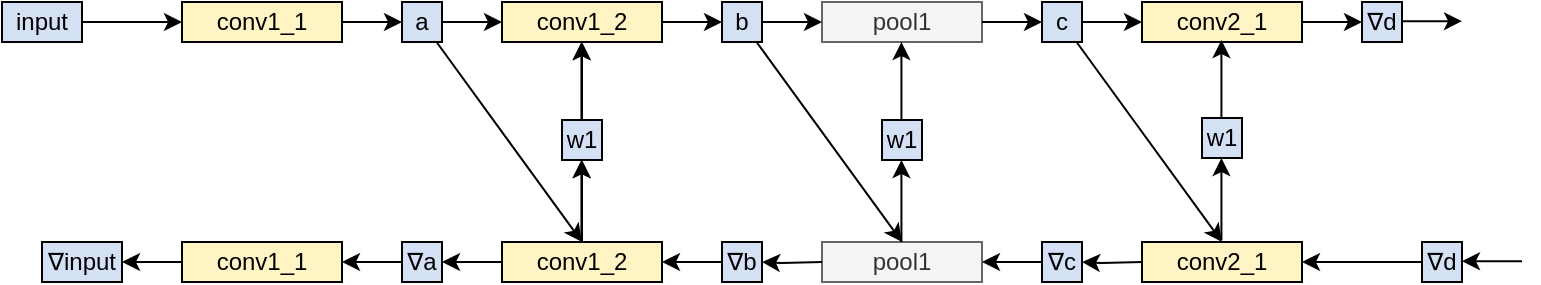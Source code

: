 <mxfile version="21.0.10" type="github">
  <diagram name="第 1 页" id="kZKIhiGgx8vQk42RSa21">
    <mxGraphModel dx="993" dy="581" grid="1" gridSize="10" guides="1" tooltips="1" connect="1" arrows="1" fold="1" page="1" pageScale="1" pageWidth="827" pageHeight="1169" math="0" shadow="0">
      <root>
        <mxCell id="0" />
        <mxCell id="1" parent="0" />
        <mxCell id="8jd2FHh-dc2UQ0hfESjN-13" style="edgeStyle=orthogonalEdgeStyle;rounded=0;orthogonalLoop=1;jettySize=auto;html=1;entryX=0;entryY=0.5;entryDx=0;entryDy=0;" edge="1" parent="1" source="8jd2FHh-dc2UQ0hfESjN-1" target="8jd2FHh-dc2UQ0hfESjN-12">
          <mxGeometry relative="1" as="geometry" />
        </mxCell>
        <mxCell id="8jd2FHh-dc2UQ0hfESjN-1" value="conv1_1" style="rounded=0;whiteSpace=wrap;html=1;fillColor=#FFF4C3;" vertex="1" parent="1">
          <mxGeometry x="280" y="140" width="80" height="20" as="geometry" />
        </mxCell>
        <mxCell id="8jd2FHh-dc2UQ0hfESjN-18" style="edgeStyle=orthogonalEdgeStyle;rounded=0;orthogonalLoop=1;jettySize=auto;html=1;entryX=0;entryY=0.5;entryDx=0;entryDy=0;" edge="1" parent="1" source="8jd2FHh-dc2UQ0hfESjN-12" target="8jd2FHh-dc2UQ0hfESjN-17">
          <mxGeometry relative="1" as="geometry" />
        </mxCell>
        <mxCell id="8jd2FHh-dc2UQ0hfESjN-56" style="rounded=0;orthogonalLoop=1;jettySize=auto;html=1;entryX=0.5;entryY=0;entryDx=0;entryDy=0;" edge="1" parent="1" source="8jd2FHh-dc2UQ0hfESjN-12" target="8jd2FHh-dc2UQ0hfESjN-40">
          <mxGeometry relative="1" as="geometry" />
        </mxCell>
        <mxCell id="8jd2FHh-dc2UQ0hfESjN-12" value="a" style="rounded=0;whiteSpace=wrap;html=1;fillColor=#D4E1F5;" vertex="1" parent="1">
          <mxGeometry x="390" y="140" width="20" height="20" as="geometry" />
        </mxCell>
        <mxCell id="8jd2FHh-dc2UQ0hfESjN-16" style="edgeStyle=orthogonalEdgeStyle;rounded=0;orthogonalLoop=1;jettySize=auto;html=1;entryX=0;entryY=0.5;entryDx=0;entryDy=0;" edge="1" parent="1" source="8jd2FHh-dc2UQ0hfESjN-14" target="8jd2FHh-dc2UQ0hfESjN-1">
          <mxGeometry relative="1" as="geometry" />
        </mxCell>
        <mxCell id="8jd2FHh-dc2UQ0hfESjN-14" value="input" style="rounded=0;whiteSpace=wrap;html=1;fillStyle=auto;fillColor=#D4E1F5;" vertex="1" parent="1">
          <mxGeometry x="190" y="140" width="40" height="20" as="geometry" />
        </mxCell>
        <mxCell id="8jd2FHh-dc2UQ0hfESjN-17" value="conv1_2" style="rounded=0;whiteSpace=wrap;html=1;fillColor=#FFF4C3;" vertex="1" parent="1">
          <mxGeometry x="440" y="140" width="80" height="20" as="geometry" />
        </mxCell>
        <mxCell id="8jd2FHh-dc2UQ0hfESjN-19" value="pool1" style="rounded=0;whiteSpace=wrap;html=1;fillColor=#f5f5f5;fontColor=#333333;strokeColor=#666666;" vertex="1" parent="1">
          <mxGeometry x="600" y="140" width="80" height="20" as="geometry" />
        </mxCell>
        <mxCell id="8jd2FHh-dc2UQ0hfESjN-26" value="" style="group" vertex="1" connectable="0" parent="1">
          <mxGeometry x="520" y="140" width="80" height="20" as="geometry" />
        </mxCell>
        <mxCell id="8jd2FHh-dc2UQ0hfESjN-20" style="edgeStyle=orthogonalEdgeStyle;rounded=0;orthogonalLoop=1;jettySize=auto;html=1;entryX=0;entryY=0.5;entryDx=0;entryDy=0;" edge="1" parent="8jd2FHh-dc2UQ0hfESjN-26" target="8jd2FHh-dc2UQ0hfESjN-22">
          <mxGeometry relative="1" as="geometry">
            <mxPoint y="10" as="sourcePoint" />
          </mxGeometry>
        </mxCell>
        <mxCell id="8jd2FHh-dc2UQ0hfESjN-21" style="edgeStyle=orthogonalEdgeStyle;rounded=0;orthogonalLoop=1;jettySize=auto;html=1;entryX=0;entryY=0.5;entryDx=0;entryDy=0;" edge="1" parent="8jd2FHh-dc2UQ0hfESjN-26" source="8jd2FHh-dc2UQ0hfESjN-22">
          <mxGeometry relative="1" as="geometry">
            <mxPoint x="80" y="10" as="targetPoint" />
          </mxGeometry>
        </mxCell>
        <mxCell id="8jd2FHh-dc2UQ0hfESjN-22" value="b" style="rounded=0;whiteSpace=wrap;html=1;fillColor=#D4E1F5;" vertex="1" parent="8jd2FHh-dc2UQ0hfESjN-26">
          <mxGeometry x="30" width="20" height="20" as="geometry" />
        </mxCell>
        <mxCell id="8jd2FHh-dc2UQ0hfESjN-27" style="edgeStyle=orthogonalEdgeStyle;rounded=0;orthogonalLoop=1;jettySize=auto;html=1;entryX=0;entryY=0.5;entryDx=0;entryDy=0;" edge="1" parent="1" target="8jd2FHh-dc2UQ0hfESjN-29">
          <mxGeometry relative="1" as="geometry">
            <mxPoint x="680" y="150" as="sourcePoint" />
          </mxGeometry>
        </mxCell>
        <mxCell id="8jd2FHh-dc2UQ0hfESjN-28" style="edgeStyle=orthogonalEdgeStyle;rounded=0;orthogonalLoop=1;jettySize=auto;html=1;entryX=0;entryY=0.5;entryDx=0;entryDy=0;" edge="1" parent="1" source="8jd2FHh-dc2UQ0hfESjN-29">
          <mxGeometry relative="1" as="geometry">
            <mxPoint x="760" y="150" as="targetPoint" />
          </mxGeometry>
        </mxCell>
        <mxCell id="8jd2FHh-dc2UQ0hfESjN-58" style="rounded=0;orthogonalLoop=1;jettySize=auto;html=1;entryX=0.5;entryY=0;entryDx=0;entryDy=0;" edge="1" parent="1" source="8jd2FHh-dc2UQ0hfESjN-29" target="8jd2FHh-dc2UQ0hfESjN-49">
          <mxGeometry relative="1" as="geometry" />
        </mxCell>
        <mxCell id="8jd2FHh-dc2UQ0hfESjN-29" value="c" style="rounded=0;whiteSpace=wrap;html=1;fillColor=#D4E1F5;" vertex="1" parent="1">
          <mxGeometry x="710" y="140" width="20" height="20" as="geometry" />
        </mxCell>
        <mxCell id="8jd2FHh-dc2UQ0hfESjN-30" value="conv2_1" style="rounded=0;whiteSpace=wrap;html=1;fillColor=#FFF4C3;" vertex="1" parent="1">
          <mxGeometry x="760" y="140" width="80" height="20" as="geometry" />
        </mxCell>
        <mxCell id="8jd2FHh-dc2UQ0hfESjN-33" style="edgeStyle=orthogonalEdgeStyle;rounded=0;orthogonalLoop=1;jettySize=auto;html=1;entryX=0;entryY=0.5;entryDx=0;entryDy=0;" edge="1" parent="1">
          <mxGeometry relative="1" as="geometry">
            <mxPoint x="840" y="150" as="sourcePoint" />
            <mxPoint x="870" y="150" as="targetPoint" />
          </mxGeometry>
        </mxCell>
        <mxCell id="8jd2FHh-dc2UQ0hfESjN-34" style="edgeStyle=orthogonalEdgeStyle;rounded=0;orthogonalLoop=1;jettySize=auto;html=1;" edge="1" parent="1">
          <mxGeometry relative="1" as="geometry">
            <mxPoint x="920" y="149.58" as="targetPoint" />
            <mxPoint x="890" y="149.58" as="sourcePoint" />
          </mxGeometry>
        </mxCell>
        <mxCell id="8jd2FHh-dc2UQ0hfESjN-36" style="edgeStyle=orthogonalEdgeStyle;rounded=0;orthogonalLoop=1;jettySize=auto;html=1;exitX=0;exitY=0.5;exitDx=0;exitDy=0;" edge="1" parent="1" source="8jd2FHh-dc2UQ0hfESjN-39" target="8jd2FHh-dc2UQ0hfESjN-37">
          <mxGeometry relative="1" as="geometry" />
        </mxCell>
        <mxCell id="8jd2FHh-dc2UQ0hfESjN-54" style="edgeStyle=orthogonalEdgeStyle;rounded=0;orthogonalLoop=1;jettySize=auto;html=1;" edge="1" parent="1" source="8jd2FHh-dc2UQ0hfESjN-37">
          <mxGeometry relative="1" as="geometry">
            <mxPoint x="250" y="270" as="targetPoint" />
          </mxGeometry>
        </mxCell>
        <mxCell id="8jd2FHh-dc2UQ0hfESjN-37" value="conv1_1" style="rounded=0;whiteSpace=wrap;html=1;fillColor=#FFF4C3;" vertex="1" parent="1">
          <mxGeometry x="280" y="260" width="80" height="20" as="geometry" />
        </mxCell>
        <mxCell id="8jd2FHh-dc2UQ0hfESjN-38" style="edgeStyle=orthogonalEdgeStyle;rounded=0;orthogonalLoop=1;jettySize=auto;html=1;exitX=0;exitY=0.5;exitDx=0;exitDy=0;" edge="1" parent="1" source="8jd2FHh-dc2UQ0hfESjN-40" target="8jd2FHh-dc2UQ0hfESjN-39">
          <mxGeometry relative="1" as="geometry" />
        </mxCell>
        <mxCell id="8jd2FHh-dc2UQ0hfESjN-39" value="∇a" style="rounded=0;whiteSpace=wrap;html=1;fillColor=#D4E1F5;" vertex="1" parent="1">
          <mxGeometry x="390" y="260" width="20" height="20" as="geometry" />
        </mxCell>
        <mxCell id="8jd2FHh-dc2UQ0hfESjN-61" style="edgeStyle=orthogonalEdgeStyle;rounded=0;orthogonalLoop=1;jettySize=auto;html=1;entryX=0.5;entryY=1;entryDx=0;entryDy=0;" edge="1" parent="1" source="8jd2FHh-dc2UQ0hfESjN-40" target="8jd2FHh-dc2UQ0hfESjN-65">
          <mxGeometry relative="1" as="geometry">
            <mxPoint x="480" y="220" as="targetPoint" />
          </mxGeometry>
        </mxCell>
        <mxCell id="8jd2FHh-dc2UQ0hfESjN-40" value="conv1_2" style="rounded=0;whiteSpace=wrap;html=1;fillColor=#FFF4C3;" vertex="1" parent="1">
          <mxGeometry x="440" y="260" width="80" height="20" as="geometry" />
        </mxCell>
        <mxCell id="8jd2FHh-dc2UQ0hfESjN-41" value="pool1" style="rounded=0;whiteSpace=wrap;html=1;fillColor=#f5f5f5;fontColor=#333333;strokeColor=#666666;" vertex="1" parent="1">
          <mxGeometry x="600" y="260" width="80" height="20" as="geometry" />
        </mxCell>
        <mxCell id="8jd2FHh-dc2UQ0hfESjN-42" value="" style="group" vertex="1" connectable="0" parent="1">
          <mxGeometry x="520" y="260" width="80" height="20" as="geometry" />
        </mxCell>
        <mxCell id="8jd2FHh-dc2UQ0hfESjN-43" style="edgeStyle=orthogonalEdgeStyle;rounded=0;orthogonalLoop=1;jettySize=auto;html=1;entryX=0;entryY=0.5;entryDx=0;entryDy=0;exitX=0;exitY=0.5;exitDx=0;exitDy=0;" edge="1" parent="8jd2FHh-dc2UQ0hfESjN-42" source="8jd2FHh-dc2UQ0hfESjN-45">
          <mxGeometry relative="1" as="geometry">
            <mxPoint y="10" as="targetPoint" />
          </mxGeometry>
        </mxCell>
        <mxCell id="8jd2FHh-dc2UQ0hfESjN-44" style="edgeStyle=orthogonalEdgeStyle;rounded=0;orthogonalLoop=1;jettySize=auto;html=1;" edge="1" parent="8jd2FHh-dc2UQ0hfESjN-42" target="8jd2FHh-dc2UQ0hfESjN-45">
          <mxGeometry relative="1" as="geometry">
            <mxPoint x="80" y="10" as="sourcePoint" />
          </mxGeometry>
        </mxCell>
        <mxCell id="8jd2FHh-dc2UQ0hfESjN-45" value="∇b" style="rounded=0;whiteSpace=wrap;html=1;fillColor=#D4E1F5;" vertex="1" parent="8jd2FHh-dc2UQ0hfESjN-42">
          <mxGeometry x="30" width="20" height="20" as="geometry" />
        </mxCell>
        <mxCell id="8jd2FHh-dc2UQ0hfESjN-46" style="edgeStyle=orthogonalEdgeStyle;rounded=0;orthogonalLoop=1;jettySize=auto;html=1;entryX=0;entryY=0.5;entryDx=0;entryDy=0;exitX=0;exitY=0.5;exitDx=0;exitDy=0;" edge="1" parent="1" source="8jd2FHh-dc2UQ0hfESjN-48">
          <mxGeometry relative="1" as="geometry">
            <mxPoint x="680" y="270" as="targetPoint" />
          </mxGeometry>
        </mxCell>
        <mxCell id="8jd2FHh-dc2UQ0hfESjN-47" style="edgeStyle=orthogonalEdgeStyle;rounded=0;orthogonalLoop=1;jettySize=auto;html=1;" edge="1" parent="1" target="8jd2FHh-dc2UQ0hfESjN-48">
          <mxGeometry relative="1" as="geometry">
            <mxPoint x="760" y="270" as="sourcePoint" />
          </mxGeometry>
        </mxCell>
        <mxCell id="8jd2FHh-dc2UQ0hfESjN-48" value="∇c" style="rounded=0;whiteSpace=wrap;html=1;fillColor=#D4E1F5;" vertex="1" parent="1">
          <mxGeometry x="710" y="260" width="20" height="20" as="geometry" />
        </mxCell>
        <mxCell id="8jd2FHh-dc2UQ0hfESjN-49" value="conv2_1" style="rounded=0;whiteSpace=wrap;html=1;fillColor=#FFF4C3;" vertex="1" parent="1">
          <mxGeometry x="760" y="260" width="80" height="20" as="geometry" />
        </mxCell>
        <mxCell id="8jd2FHh-dc2UQ0hfESjN-50" style="edgeStyle=orthogonalEdgeStyle;rounded=0;orthogonalLoop=1;jettySize=auto;html=1;entryX=0;entryY=0.5;entryDx=0;entryDy=0;exitX=0;exitY=0.5;exitDx=0;exitDy=0;" edge="1" parent="1" source="8jd2FHh-dc2UQ0hfESjN-59">
          <mxGeometry relative="1" as="geometry">
            <mxPoint x="870" y="270" as="sourcePoint" />
            <mxPoint x="840" y="270" as="targetPoint" />
          </mxGeometry>
        </mxCell>
        <mxCell id="8jd2FHh-dc2UQ0hfESjN-51" style="edgeStyle=orthogonalEdgeStyle;rounded=0;orthogonalLoop=1;jettySize=auto;html=1;" edge="1" parent="1">
          <mxGeometry relative="1" as="geometry">
            <mxPoint x="920" y="269.58" as="targetPoint" />
            <mxPoint x="950" y="269.58" as="sourcePoint" />
          </mxGeometry>
        </mxCell>
        <mxCell id="8jd2FHh-dc2UQ0hfESjN-55" value="∇input" style="rounded=0;whiteSpace=wrap;html=1;fillColor=#D4E1F5;" vertex="1" parent="1">
          <mxGeometry x="210" y="260" width="40" height="20" as="geometry" />
        </mxCell>
        <mxCell id="8jd2FHh-dc2UQ0hfESjN-57" style="rounded=0;orthogonalLoop=1;jettySize=auto;html=1;entryX=0.5;entryY=0;entryDx=0;entryDy=0;" edge="1" parent="1" source="8jd2FHh-dc2UQ0hfESjN-22" target="8jd2FHh-dc2UQ0hfESjN-41">
          <mxGeometry relative="1" as="geometry" />
        </mxCell>
        <mxCell id="8jd2FHh-dc2UQ0hfESjN-59" value="∇d" style="rounded=0;whiteSpace=wrap;html=1;fillColor=#D4E1F5;" vertex="1" parent="1">
          <mxGeometry x="900" y="260" width="20" height="20" as="geometry" />
        </mxCell>
        <mxCell id="8jd2FHh-dc2UQ0hfESjN-60" value="∇d" style="rounded=0;whiteSpace=wrap;html=1;fillColor=#D4E1F5;" vertex="1" parent="1">
          <mxGeometry x="870" y="140" width="20" height="20" as="geometry" />
        </mxCell>
        <mxCell id="8jd2FHh-dc2UQ0hfESjN-66" style="edgeStyle=orthogonalEdgeStyle;rounded=0;orthogonalLoop=1;jettySize=auto;html=1;entryX=0.5;entryY=1;entryDx=0;entryDy=0;exitX=0.5;exitY=0;exitDx=0;exitDy=0;" edge="1" parent="1" source="8jd2FHh-dc2UQ0hfESjN-65" target="8jd2FHh-dc2UQ0hfESjN-17">
          <mxGeometry relative="1" as="geometry" />
        </mxCell>
        <mxCell id="8jd2FHh-dc2UQ0hfESjN-65" value="w1" style="rounded=0;whiteSpace=wrap;html=1;fillColor=#D4E1F5;" vertex="1" parent="1">
          <mxGeometry x="470" y="199" width="20" height="20" as="geometry" />
        </mxCell>
        <mxCell id="8jd2FHh-dc2UQ0hfESjN-67" style="edgeStyle=orthogonalEdgeStyle;rounded=0;orthogonalLoop=1;jettySize=auto;html=1;entryX=0.5;entryY=1;entryDx=0;entryDy=0;" edge="1" parent="1">
          <mxGeometry relative="1" as="geometry">
            <mxPoint x="479.71" y="260" as="sourcePoint" />
            <mxPoint x="479.71" y="219" as="targetPoint" />
          </mxGeometry>
        </mxCell>
        <mxCell id="8jd2FHh-dc2UQ0hfESjN-70" style="edgeStyle=orthogonalEdgeStyle;rounded=0;orthogonalLoop=1;jettySize=auto;html=1;entryX=0.5;entryY=1;entryDx=0;entryDy=0;exitX=0.5;exitY=0;exitDx=0;exitDy=0;" edge="1" parent="1">
          <mxGeometry relative="1" as="geometry">
            <mxPoint x="479.71" y="199" as="sourcePoint" />
            <mxPoint x="479.71" y="160" as="targetPoint" />
          </mxGeometry>
        </mxCell>
        <mxCell id="8jd2FHh-dc2UQ0hfESjN-71" value="w1" style="rounded=0;whiteSpace=wrap;html=1;fillColor=#D4E1F5;" vertex="1" parent="1">
          <mxGeometry x="630" y="199" width="20" height="20" as="geometry" />
        </mxCell>
        <mxCell id="8jd2FHh-dc2UQ0hfESjN-72" style="edgeStyle=orthogonalEdgeStyle;rounded=0;orthogonalLoop=1;jettySize=auto;html=1;entryX=0.5;entryY=1;entryDx=0;entryDy=0;" edge="1" parent="1">
          <mxGeometry relative="1" as="geometry">
            <mxPoint x="639.71" y="260" as="sourcePoint" />
            <mxPoint x="639.71" y="219" as="targetPoint" />
          </mxGeometry>
        </mxCell>
        <mxCell id="8jd2FHh-dc2UQ0hfESjN-73" style="edgeStyle=orthogonalEdgeStyle;rounded=0;orthogonalLoop=1;jettySize=auto;html=1;entryX=0.5;entryY=1;entryDx=0;entryDy=0;exitX=0.5;exitY=0;exitDx=0;exitDy=0;" edge="1" parent="1">
          <mxGeometry relative="1" as="geometry">
            <mxPoint x="639.71" y="199" as="sourcePoint" />
            <mxPoint x="639.71" y="160" as="targetPoint" />
          </mxGeometry>
        </mxCell>
        <mxCell id="8jd2FHh-dc2UQ0hfESjN-74" value="w1" style="rounded=0;whiteSpace=wrap;html=1;fillColor=#D4E1F5;" vertex="1" parent="1">
          <mxGeometry x="790" y="198" width="20" height="20" as="geometry" />
        </mxCell>
        <mxCell id="8jd2FHh-dc2UQ0hfESjN-75" style="edgeStyle=orthogonalEdgeStyle;rounded=0;orthogonalLoop=1;jettySize=auto;html=1;entryX=0.5;entryY=1;entryDx=0;entryDy=0;" edge="1" parent="1">
          <mxGeometry relative="1" as="geometry">
            <mxPoint x="799.71" y="259" as="sourcePoint" />
            <mxPoint x="799.71" y="218" as="targetPoint" />
          </mxGeometry>
        </mxCell>
        <mxCell id="8jd2FHh-dc2UQ0hfESjN-76" style="edgeStyle=orthogonalEdgeStyle;rounded=0;orthogonalLoop=1;jettySize=auto;html=1;entryX=0.5;entryY=1;entryDx=0;entryDy=0;exitX=0.5;exitY=0;exitDx=0;exitDy=0;" edge="1" parent="1">
          <mxGeometry relative="1" as="geometry">
            <mxPoint x="799.71" y="198" as="sourcePoint" />
            <mxPoint x="799.71" y="159" as="targetPoint" />
          </mxGeometry>
        </mxCell>
      </root>
    </mxGraphModel>
  </diagram>
</mxfile>
